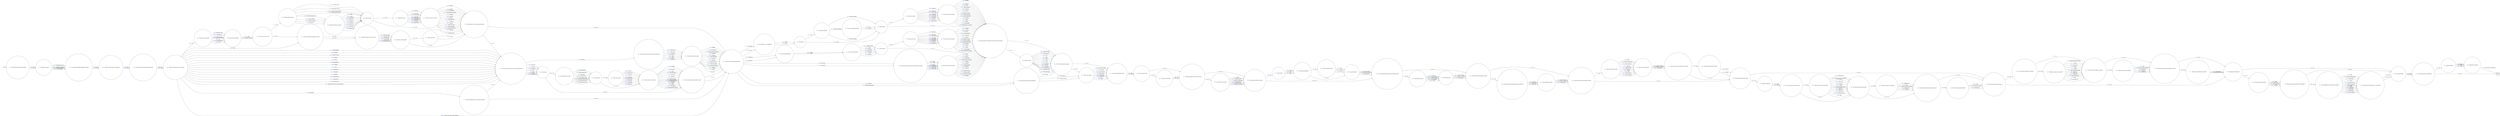 digraph ESCAPE_FROM_CUSTODY {
  rankdir=LR;
  node [shape = circle];
  START_NODE [label="", shape=none];
  START_NODE -> 44376 [label = "start"];
  END_NODE [label="END", shape="doublecircle"];
  44121 [label = < <FONT COLOR="royalblue">44121 </FONT> Whose was the vehicle? >];
  44121 -> 44251 [label = < <FONT COLOR="royalblue">178885 </FONT> Prison service vehicle >];
  44121 -> 44251 [label = < <FONT COLOR="royalblue">178881 </FONT> Contractors >];
  44121 -> 44251 [label = < <FONT COLOR="royalblue">178882 </FONT> Escort contractor >];
  44121 -> 44251 [label = < <FONT COLOR="royalblue">178883 </FONT> Official vehicle >];
  44121 -> 44251 [label = < <FONT COLOR="royalblue">178887 </FONT> Staff vehicle >];
  44121 -> 44251 [label = < <FONT COLOR="royalblue">178886 </FONT> Private vehicle >];
  44121 -> 44251 [label = < <FONT COLOR="royalblue">178888 </FONT> Taxi >];
  44121 -> 44251 [label = < <FONT COLOR="royalblue">178884 </FONT> Other >];
  44126 [label = < <FONT COLOR="royalblue">44126 </FONT> What was the source of the tools? >];
  44126 -> 44436 [label = < <FONT COLOR="royalblue">178910 </FONT> Works department >];
  44126 -> 44436 [label = < <FONT COLOR="royalblue">178899 </FONT> Contractors >];
  44126 -> 44436 [label = < <FONT COLOR="royalblue">178900 </FONT> Education >];
  44126 -> 44436 [label = < <FONT COLOR="royalblue">178903 </FONT> Health care centre >];
  44126 -> 44436 [label = < <FONT COLOR="royalblue">178901 </FONT> Farms and gardens >];
  44126 -> 44436 [label = < <FONT COLOR="royalblue">178902 </FONT> Gymnasium/sports field >];
  44126 -> 44436 [label = < <FONT COLOR="royalblue">178911 </FONT> Workshops >];
  44126 -> 44436 [label = < <FONT COLOR="royalblue">178905 </FONT> Kitchen >];
  44126 -> 44436 [label = < <FONT COLOR="royalblue">178904 </FONT> Hobbies >];
  44126 -> 44436 [label = < <FONT COLOR="royalblue">178898 </FONT> Cell furnishings >];
  44126 -> 44436 [label = < <FONT COLOR="royalblue">178909 </FONT> Wing/houseblock furnishings >];
  44126 -> 44436 [label = < <FONT COLOR="royalblue">178908 </FONT> Smuggled >];
  44126 -> 44436 [label = < <FONT COLOR="royalblue">178906 </FONT> Not known >];
  44126 -> 44436 [label = < <FONT COLOR="royalblue">178907 </FONT> Other >];
  44138 [label = < <FONT COLOR="royalblue">44138 </FONT> Was an aircraft involved? >];
  44138 -> 44621 [label = < <FONT COLOR="royalblue">178953 </FONT> Yes >];
  44138 -> 44781 [label = < <FONT COLOR="royalblue">178954 </FONT> No >];
  44165 [label = < <FONT COLOR="royalblue">44165 </FONT> What type of force was used? >];
  44165 -> 44931 [label = < <FONT COLOR="royalblue">179046 </FONT> Cut window or bars >];
  44165 -> 44931 [label = < <FONT COLOR="royalblue">179051 </FONT> Forced window or bars >];
  44165 -> 44931 [label = < <FONT COLOR="royalblue">179045 </FONT> Cut and forced window and bars >];
  44165 -> 44931 [label = < <FONT COLOR="royalblue">179047 </FONT> Dug through external wall >];
  44165 -> 44931 [label = < <FONT COLOR="royalblue">179049 </FONT> Dug through internal wall >];
  44165 -> 44931 [label = < <FONT COLOR="royalblue">179048 </FONT> Dug through floor >];
  44165 -> 44931 [label = < <FONT COLOR="royalblue">179044 </FONT> Broke through ceiling >];
  44165 -> 44931 [label = < <FONT COLOR="royalblue">179050 </FONT> Forced door >];
  44169 [label = < <FONT COLOR="royalblue">44169 </FONT> Was a chemical incapacitant spray used during the escape? >];
  44169 -> 44633 [label = < <FONT COLOR="royalblue">179058 </FONT> Yes >];
  44169 -> 44641 [label = < <FONT COLOR="royalblue">179059 </FONT> No >];
  44178 [label = < <FONT COLOR="royalblue">44178 </FONT> Was the exit through an unlocked door or gate? >];
  44178 -> 44851 [label = < <FONT COLOR="royalblue">179086 </FONT> Yes >];
  44178 -> 44851 [label = < <FONT COLOR="royalblue">179085 </FONT> No >];
  44192 [label = < <FONT COLOR="royalblue">44192 </FONT> Were tools used? >];
  44192 -> 44590 [label = < <FONT COLOR="royalblue">179117 </FONT> Yes >];
  44192 -> 44436 [label = < <FONT COLOR="royalblue">179118 </FONT> No >];
  44212 [label = < <FONT COLOR="royalblue">44212 </FONT> Where were the injured prisoners treated? >];
  44212 -> 44388 [label = < <FONT COLOR="royalblue">179198 </FONT> Prison health care centre >];
  44212 -> 44388 [label = < <FONT COLOR="royalblue">179197 </FONT> Outside hospital >];
  44217 [label = < <FONT COLOR="royalblue">44217 </FONT> Did the exit give access to the external perimeter? >];
  44217 -> 44851 [label = < <FONT COLOR="royalblue">179208 </FONT> Yes >];
  44217 -> 44370 [label = < <FONT COLOR="royalblue">179207 </FONT> No >];
  44220 [label = < <FONT COLOR="royalblue">44220 </FONT> Were there any injuries caused by use of weapons? >];
  44220 -> 44406 [label = < <FONT COLOR="royalblue">179213 </FONT> Yes >];
  44220 -> 44309 [label = < <FONT COLOR="royalblue">179214 </FONT> No >];
  44221 [label = < <FONT COLOR="royalblue">44221 </FONT> Was force used to leave the cell? >];
  44221 -> 44790 [label = < <FONT COLOR="royalblue">179215 </FONT> Yes >];
  44221 -> 44527 [label = < <FONT COLOR="royalblue">179216 </FONT> No >];
  44231 [label = < <FONT COLOR="royalblue">44231 </FONT> What was the source of the tools? >];
  44231 -> 44178 [label = < <FONT COLOR="royalblue">179260 </FONT> Works department >];
  44231 -> 44178 [label = < <FONT COLOR="royalblue">179249 </FONT> Contractors >];
  44231 -> 44178 [label = < <FONT COLOR="royalblue">179250 </FONT> Education >];
  44231 -> 44178 [label = < <FONT COLOR="royalblue">179253 </FONT> Health care centre >];
  44231 -> 44178 [label = < <FONT COLOR="royalblue">179251 </FONT> Farms and gardens >];
  44231 -> 44178 [label = < <FONT COLOR="royalblue">179252 </FONT> Gymnasium/sports field >];
  44231 -> 44178 [label = < <FONT COLOR="royalblue">179261 </FONT> Workshops >];
  44231 -> 44178 [label = < <FONT COLOR="royalblue">179255 </FONT> Kitchen >];
  44231 -> 44178 [label = < <FONT COLOR="royalblue">179254 </FONT> Hobbies >];
  44231 -> 44178 [label = < <FONT COLOR="royalblue">179248 </FONT> Cell furnishings >];
  44231 -> 44178 [label = < <FONT COLOR="royalblue">179259 </FONT> Wing/houseblock furnishings >];
  44231 -> 44178 [label = < <FONT COLOR="royalblue">179258 </FONT> Smuggled >];
  44231 -> 44178 [label = < <FONT COLOR="royalblue">179256 </FONT> Not known >];
  44231 -> 44178 [label = < <FONT COLOR="royalblue">179257 </FONT> Other >];
  44241 [label = < <FONT COLOR="royalblue">44241 </FONT> Number of staff injured >];
  44241 -> 44549 [label = < <FONT COLOR="royalblue">179297 </FONT> Male >];
  44241 -> 44549 [label = < <FONT COLOR="royalblue">179296 </FONT> Female >];
  44245 [label = < <FONT COLOR="royalblue">44245 </FONT> What tools were used? >];
  44245 -> 44628 [label = < <FONT COLOR="royalblue">179307 </FONT> Hacksaw blade >];
  44245 -> 44628 [label = < <FONT COLOR="royalblue">179310 </FONT> Other blade >];
  44245 -> 44628 [label = < <FONT COLOR="royalblue">179312 </FONT> Wire cutters >];
  44245 -> 44628 [label = < <FONT COLOR="royalblue">179304 </FONT> Bolt croppers >];
  44245 -> 44628 [label = < <FONT COLOR="royalblue">179306 </FONT> Digging tool >];
  44245 -> 44628 [label = < <FONT COLOR="royalblue">179305 </FONT> Crow bar >];
  44245 -> 44628 [label = < <FONT COLOR="royalblue">179308 </FONT> Improvised tool >];
  44245 -> 44628 [label = < <FONT COLOR="royalblue">179311 </FONT> Other tool >];
  44245 -> 44628 [label = < <FONT COLOR="royalblue">179309 </FONT> Not known >];
  44251 [label = < <FONT COLOR="royalblue">44251 </FONT> Are the grounds patrolled by dogs? >];
  44251 -> 44138 [label = < <FONT COLOR="royalblue">179326 </FONT> Yes >];
  44251 -> 44138 [label = < <FONT COLOR="royalblue">179325 </FONT> No >];
  44258 [label = < <FONT COLOR="royalblue">44258 </FONT> Which minor injuries were sustained? >];
  44258 -> 44485 [label = < <FONT COLOR="royalblue">179339 </FONT> Grazes, scratches or abrasions >];
  44258 -> 44485 [label = < <FONT COLOR="royalblue">179340 </FONT> Minor bruises >];
  44258 -> 44485 [label = < <FONT COLOR="royalblue">179343 </FONT> Swellings >];
  44258 -> 44485 [label = < <FONT COLOR="royalblue">179342 </FONT> Superficial cuts >];
  44258 -> 44485 [label = < <FONT COLOR="royalblue">179341 </FONT> Other >];
  44262 [label = < <FONT COLOR="royalblue">44262 </FONT> Describe the damage >];
  44262 -> 44363 [label = < <FONT COLOR="royalblue">179350 </FONT> Minor >];
  44262 -> 44363 [label = < <FONT COLOR="royalblue">179351 </FONT> Serious >];
  44262 -> 44363 [label = < <FONT COLOR="royalblue">179349 </FONT> Extensive >];
  44270 [label = < <FONT COLOR="royalblue">44270 </FONT> Was the firearm discharged? >];
  44270 -> 44897 [label = < <FONT COLOR="royalblue">179377 </FONT> Yes >];
  44270 -> 44325 [label = < <FONT COLOR="royalblue">179378 </FONT> No >];
  44291 [label = < <FONT COLOR="royalblue">44291 </FONT> Were tools used? >];
  44291 -> 44245 [label = < <FONT COLOR="royalblue">179420 </FONT> Yes >];
  44291 -> 44436 [label = < <FONT COLOR="royalblue">179421 </FONT> No >];
  44309 [label = < <FONT COLOR="royalblue">44309 </FONT> Were any injuries sustained by staff? >];
  44309 -> 44241 [label = < <FONT COLOR="royalblue">179528 </FONT> Yes >];
  44309 -> 45164 [label = < <FONT COLOR="royalblue">179529 </FONT> No >];
  44310 [label = < <FONT COLOR="royalblue">44310 </FONT> Has the prison service press office been informed? >];
  44310 -> 45032 [label = < <FONT COLOR="royalblue">179531 </FONT> Yes >];
  44310 -> 45032 [label = < <FONT COLOR="royalblue">179530 </FONT> No >];
  44321 [label = < <FONT COLOR="royalblue">44321 </FONT> Give details of security measure overcome >];
  44321 -> 44546 [label = < <FONT COLOR="royalblue">179566 </FONT> UV hand stamp >];
  44321 -> 44546 [label = < <FONT COLOR="royalblue">179562 </FONT> Hand geometry >];
  44321 -> 44546 [label = < <FONT COLOR="royalblue">179564 </FONT> Photographic record >];
  44321 -> 44546 [label = < <FONT COLOR="royalblue">179563 </FONT> Identifying clothing >];
  44321 -> 44546 [label = < <FONT COLOR="royalblue">179565 </FONT> Staff supervision >];
  44325 [label = < <FONT COLOR="royalblue">44325 </FONT> Who used the firearm? >];
  44325 -> 44169 [label = < <FONT COLOR="royalblue">179605 </FONT> Prisoner who escaped >];
  44325 -> 44169 [label = < <FONT COLOR="royalblue">179603 </FONT> Other prisoner >];
  44325 -> 44169 [label = < <FONT COLOR="royalblue">179604 </FONT> Outside accomplice >];
  44329 [label = < <FONT COLOR="royalblue">44329 </FONT> Was the knife or blade used purpose made or improvised? >];
  44329 -> 44787 [label = < <FONT COLOR="royalblue">179614 </FONT> Purpose made >];
  44329 -> 44787 [label = < <FONT COLOR="royalblue">179612 </FONT> Improvised >];
  44329 -> 44787 [label = < <FONT COLOR="royalblue">179613 </FONT> Not known >];
  44363 [label = < <FONT COLOR="royalblue">44363 </FONT> Estimated cost of damage >];
  44363 -> END_NODE [label = < <FONT COLOR="royalblue">179716 </FONT> Enter amount in pound sterling >];
  44369 [label = < <FONT COLOR="royalblue">44369 </FONT> Were any other weapons used during the escape? >];
  44369 -> 44761 [label = < <FONT COLOR="royalblue">179737 </FONT> Yes >];
  44369 -> 44309 [label = < <FONT COLOR="royalblue">179738 </FONT> No >];
  44370 [label = < <FONT COLOR="royalblue">44370 </FONT> How did the prisoner gain access to the external perimeter? >];
  44370 -> 44726 [label = < <FONT COLOR="royalblue">179746 </FONT> Window >];
  44370 -> 44726 [label = < <FONT COLOR="royalblue">179741 </FONT> External wall >];
  44370 -> 44726 [label = < <FONT COLOR="royalblue">179742 </FONT> Floor >];
  44370 -> 44726 [label = < <FONT COLOR="royalblue">179743 </FONT> Roof >];
  44370 -> 44726 [label = < <FONT COLOR="royalblue">179740 </FONT> Door/gate >];
  44370 -> 44726 [label = < <FONT COLOR="royalblue">179744 </FONT> Through fence >];
  44370 -> 44726 [label = < <FONT COLOR="royalblue">179745 </FONT> Under fence >];
  44370 -> 44578 [label = < <FONT COLOR="royalblue">179739 </FONT> Over fence >];
  44373 [label = < <FONT COLOR="royalblue">44373 </FONT> With what offence has the prisoner been charged? >];
  44373 -> 44699 [label = < <FONT COLOR="royalblue">179756 </FONT> Murder/attempted murder >];
  44373 -> 44699 [label = < <FONT COLOR="royalblue">179755 </FONT> Manslaughter >];
  44373 -> 44699 [label = < <FONT COLOR="royalblue">179752 </FONT> Assault >];
  44373 -> 44699 [label = < <FONT COLOR="royalblue">179760 </FONT> Rape/attempted rape >];
  44373 -> 44699 [label = < <FONT COLOR="royalblue">179758 </FONT> Other sexual offence >];
  44373 -> 44699 [label = < <FONT COLOR="royalblue">179762 </FONT> Theft >];
  44373 -> 44699 [label = < <FONT COLOR="royalblue">179761 </FONT> Robbery >];
  44373 -> 44699 [label = < <FONT COLOR="royalblue">179754 </FONT> Firearm offence >];
  44373 -> 44699 [label = < <FONT COLOR="royalblue">179753 </FONT> Drug offence >];
  44373 -> 44699 [label = < <FONT COLOR="royalblue">179763 </FONT> Vehicle crime >];
  44373 -> 44699 [label = < <FONT COLOR="royalblue">179759 </FONT> Public order offence >];
  44373 -> 44699 [label = < <FONT COLOR="royalblue">179757 </FONT> Other >];
  44376 [label = < <FONT COLOR="royalblue">44376 </FONT> Were the police informed of the incident? >];
  44376 -> 45177 [label = < <FONT COLOR="royalblue">179769 </FONT> Yes >];
  44376 -> 45177 [label = < <FONT COLOR="royalblue">179768 </FONT> No >];
  44377 [label = < <FONT COLOR="royalblue">44377 </FONT> Which serious injuries were sustained? >];
  44377 -> 44872 [label = < <FONT COLOR="royalblue">179777 </FONT> Fracture >];
  44377 -> 44872 [label = < <FONT COLOR="royalblue">179779 </FONT> Scald or burn >];
  44377 -> 44872 [label = < <FONT COLOR="royalblue">179780 </FONT> Stabbing >];
  44377 -> 44872 [label = < <FONT COLOR="royalblue">179774 </FONT> Crushing >];
  44377 -> 44872 [label = < <FONT COLOR="royalblue">179776 </FONT> Extensive/multiple bruising >];
  44377 -> 44872 [label = < <FONT COLOR="royalblue">179771 </FONT> Black eye >];
  44377 -> 44872 [label = < <FONT COLOR="royalblue">179772 </FONT> Broken nose >];
  44377 -> 44872 [label = < <FONT COLOR="royalblue">179773 </FONT> Broken teeth >];
  44377 -> 44872 [label = < <FONT COLOR="royalblue">179775 </FONT> Cuts requiring sutures >];
  44377 -> 44872 [label = < <FONT COLOR="royalblue">179770 </FONT> Bites >];
  44377 -> 44872 [label = < <FONT COLOR="royalblue">179778 </FONT> Gun shot wound >];
  44377 -> 44872 [label = < <FONT COLOR="royalblue">179781 </FONT> Temporary/permanent blindness >];
  44381 [label = < <FONT COLOR="royalblue">44381 </FONT> State the nature of assistance >];
  44381 -> 44689 [label = < <FONT COLOR="royalblue">179792 </FONT> Smuggled weapons >];
  44381 -> 44689 [label = < <FONT COLOR="royalblue">179791 </FONT> Smuggled tools/equipment >];
  44381 -> 44689 [label = < <FONT COLOR="royalblue">179793 </FONT> Swapped identity >];
  44381 -> 44689 [label = < <FONT COLOR="royalblue">179788 </FONT> Breached perimeter >];
  44381 -> 44689 [label = < <FONT COLOR="royalblue">179790 </FONT> Provided get away vehicle >];
  44381 -> 44689 [label = < <FONT COLOR="royalblue">179789 </FONT> Other >];
  44388 [label = < <FONT COLOR="royalblue">44388 </FONT> Has prisoner been recaptured? >];
  44388 -> 45147 [label = < <FONT COLOR="royalblue">179811 </FONT> Yes >];
  44388 -> 44968 [label = < <FONT COLOR="royalblue">179812 </FONT> No >];
  44406 [label = < <FONT COLOR="royalblue">44406 </FONT> Where the injuries caused by weapons? >];
  44406 -> 44309 [label = < <FONT COLOR="royalblue">179856 </FONT> Intentional >];
  44406 -> 44309 [label = < <FONT COLOR="royalblue">179855 </FONT> Accidental >];
  44415 [label = < <FONT COLOR="royalblue">44415 </FONT> Has the prisoner been charged with a further offence? >];
  44415 -> 44373 [label = < <FONT COLOR="royalblue">179887 </FONT> Yes >];
  44415 -> 44968 [label = < <FONT COLOR="royalblue">179888 </FONT> No >];
  44428 [label = < <FONT COLOR="royalblue">44428 </FONT> Was a serious injury sustained by a prisoner? >];
  44428 -> 44377 [label = < <FONT COLOR="royalblue">179914 </FONT> Yes >];
  44428 -> 44872 [label = < <FONT COLOR="royalblue">179915 </FONT> No >];
  44436 [label = < <FONT COLOR="royalblue">44436 </FONT> Are any security aids covering the wall or fence at the escape site? >];
  44436 -> 45039 [label = < <FONT COLOR="royalblue">179936 </FONT> Yes >];
  44436 -> 45048 [label = < <FONT COLOR="royalblue">179937 </FONT> No >];
  44442 [label = < <FONT COLOR="royalblue">44442 </FONT> Where were the injured staff treated? >];
  44442 -> 45164 [label = < <FONT COLOR="royalblue">179957 </FONT> Prison health care centre >];
  44442 -> 45164 [label = < <FONT COLOR="royalblue">179955 </FONT> Outside hospital >];
  44442 -> 45164 [label = < <FONT COLOR="royalblue">179956 </FONT> Own GP >];
  44476 [label = < <FONT COLOR="royalblue">44476 </FONT> How was the cladding breached? >];
  44476 -> 44192 [label = < <FONT COLOR="royalblue">180128 </FONT> Cut >];
  44476 -> 44192 [label = < <FONT COLOR="royalblue">180129 </FONT> Removed >];
  44485 [label = < <FONT COLOR="royalblue">44485 </FONT> Did any prisoner require medical treatment for injuries? >];
  44485 -> 44212 [label = < <FONT COLOR="royalblue">180158 </FONT> Yes >];
  44485 -> 44388 [label = < <FONT COLOR="royalblue">180159 </FONT> No >];
  44499 [label = < <FONT COLOR="royalblue">44499 </FONT> Is there any media interest in this incident? >];
  44499 -> 44310 [label = < <FONT COLOR="royalblue">180224 </FONT> Yes >];
  44499 -> 44310 [label = < <FONT COLOR="royalblue">180223 </FONT> No >];
  44501 [label = < <FONT COLOR="royalblue">44501 </FONT> Was the firearm? >];
  44501 -> 44270 [label = < <FONT COLOR="royalblue">180228 </FONT> Real >];
  44501 -> 44270 [label = < <FONT COLOR="royalblue">180229 </FONT> Replica >];
  44501 -> 44270 [label = < <FONT COLOR="royalblue">180227 </FONT> Not known >];
  44527 [label = < <FONT COLOR="royalblue">44527 </FONT> Was the exit through an unlocked door or gate? >];
  44527 -> 44321 [label = < <FONT COLOR="royalblue">180335 </FONT> Yes >];
  44527 -> 44321 [label = < <FONT COLOR="royalblue">180334 </FONT> No >];
  44540 [label = < <FONT COLOR="royalblue">44540 </FONT> Where was the cell situated? >];
  44540 -> 44558 [label = < <FONT COLOR="royalblue">180409 </FONT> SSU >];
  44540 -> 44558 [label = < <FONT COLOR="royalblue">180410 </FONT> Wing/houseblock >];
  44540 -> 44558 [label = < <FONT COLOR="royalblue">180404 </FONT> CRC >];
  44540 -> 44558 [label = < <FONT COLOR="royalblue">180405 </FONT> Health care centre >];
  44540 -> 44558 [label = < <FONT COLOR="royalblue">180408 </FONT> Segregation unit >];
  44540 -> 44558 [label = < <FONT COLOR="royalblue">180407 </FONT> Rule 45 unit (or) >];
  44540 -> 44558 [label = < <FONT COLOR="royalblue">180406 </FONT> Rule 45 unit (GOAD) >];
  44546 [label = < <FONT COLOR="royalblue">44546 </FONT> Was there a switch of identity? >];
  44546 -> 44651 [label = < <FONT COLOR="royalblue">180422 </FONT> Yes >];
  44546 -> 44217 [label = < <FONT COLOR="royalblue">180423 </FONT> No >];
  44549 [label = < <FONT COLOR="royalblue">44549 </FONT> Was a serious injury sustained by staff? >];
  44549 -> 44858 [label = < <FONT COLOR="royalblue">180431 </FONT> Yes >];
  44549 -> 44981 [label = < <FONT COLOR="royalblue">180432 </FONT> No >];
  44558 [label = < <FONT COLOR="royalblue">44558 </FONT> How was the cell occupied? >];
  44558 -> 44221 [label = < <FONT COLOR="royalblue">180460 </FONT> Single >];
  44558 -> 44221 [label = < <FONT COLOR="royalblue">180459 </FONT> Multiple occupancy >];
  44568 [label = < <FONT COLOR="royalblue">44568 </FONT> How did the prisoner leave the establishment? >];
  44568 -> 45048 [label = < <FONT COLOR="royalblue">180482 </FONT> On foot >];
  44568 -> 44121 [label = < <FONT COLOR="royalblue">180484 </FONT> Drove vehicle out >];
  44568 -> 44121 [label = < <FONT COLOR="royalblue">180483 </FONT> Concealed in vehicle >];
  44578 [label = < <FONT COLOR="royalblue">44578 </FONT> How did the prisoner gain access to the top of the fence? >];
  44578 -> 45036 [label = < <FONT COLOR="royalblue">180514 </FONT> Ladder >];
  44578 -> 45036 [label = < <FONT COLOR="royalblue">180516 </FONT> Rope >];
  44578 -> 45036 [label = < <FONT COLOR="royalblue">180511 </FONT> Climbing aids >];
  44578 -> 45036 [label = < <FONT COLOR="royalblue">180512 </FONT> Furniture items >];
  44578 -> 45036 [label = < <FONT COLOR="royalblue">180517 </FONT> Sports items >];
  44578 -> 45036 [label = < <FONT COLOR="royalblue">180513 </FONT> Grounds items >];
  44578 -> 45036 [label = < <FONT COLOR="royalblue">180515 </FONT> Other >];
  44590 [label = < <FONT COLOR="royalblue">44590 </FONT> What tools were used? >];
  44590 -> 44126 [label = < <FONT COLOR="royalblue">180550 </FONT> Hacksaw blade >];
  44590 -> 44126 [label = < <FONT COLOR="royalblue">180553 </FONT> Other blade >];
  44590 -> 44126 [label = < <FONT COLOR="royalblue">180555 </FONT> Wire cutters >];
  44590 -> 44126 [label = < <FONT COLOR="royalblue">180547 </FONT> Bolt croppers >];
  44590 -> 44126 [label = < <FONT COLOR="royalblue">180549 </FONT> Digging tool >];
  44590 -> 44126 [label = < <FONT COLOR="royalblue">180548 </FONT> Crow bar >];
  44590 -> 44126 [label = < <FONT COLOR="royalblue">180551 </FONT> Improvised tool >];
  44590 -> 44126 [label = < <FONT COLOR="royalblue">180554 </FONT> Other tool >];
  44590 -> 44126 [label = < <FONT COLOR="royalblue">180552 </FONT> Not known >];
  44621 [label = < <FONT COLOR="royalblue">44621 </FONT> Was operation Lewis used? >];
  44621 -> 44781 [label = < <FONT COLOR="royalblue">180660 </FONT> Yes >];
  44621 -> 44781 [label = < <FONT COLOR="royalblue">180659 </FONT> No >];
  44628 [label = < <FONT COLOR="royalblue">44628 </FONT> What was the source of the tools? >];
  44628 -> 44436 [label = < <FONT COLOR="royalblue">180689 </FONT> Works department >];
  44628 -> 44436 [label = < <FONT COLOR="royalblue">180678 </FONT> Contractors >];
  44628 -> 44436 [label = < <FONT COLOR="royalblue">180679 </FONT> Education >];
  44628 -> 44436 [label = < <FONT COLOR="royalblue">180682 </FONT> Health care centre >];
  44628 -> 44436 [label = < <FONT COLOR="royalblue">180680 </FONT> Farms and gardens >];
  44628 -> 44436 [label = < <FONT COLOR="royalblue">180681 </FONT> Gymnasium/sports field >];
  44628 -> 44436 [label = < <FONT COLOR="royalblue">180690 </FONT> Workshops >];
  44628 -> 44436 [label = < <FONT COLOR="royalblue">180684 </FONT> Kitchen >];
  44628 -> 44436 [label = < <FONT COLOR="royalblue">180683 </FONT> Hobbies >];
  44628 -> 44436 [label = < <FONT COLOR="royalblue">180677 </FONT> Cell furnishings >];
  44628 -> 44436 [label = < <FONT COLOR="royalblue">180688 </FONT> Wing/houseblock furnishings >];
  44628 -> 44436 [label = < <FONT COLOR="royalblue">180687 </FONT> Smuggled >];
  44628 -> 44436 [label = < <FONT COLOR="royalblue">180685 </FONT> Not known >];
  44628 -> 44436 [label = < <FONT COLOR="royalblue">180686 </FONT> Other >];
  44633 [label = < <FONT COLOR="royalblue">44633 </FONT> Describe the type of spray >];
  44633 -> 44848 [label = < <FONT COLOR="royalblue">180699 </FONT> C.n (chloracetopheone) >];
  44633 -> 44848 [label = < <FONT COLOR="royalblue">180700 </FONT> C.s (ortho..nitrile) >];
  44633 -> 44848 [label = < <FONT COLOR="royalblue">180702 </FONT> O.c (mace/pepper) >];
  44633 -> 44848 [label = < <FONT COLOR="royalblue">180703 </FONT> Other >];
  44633 -> 44848 [label = < <FONT COLOR="royalblue">180701 </FONT> Not known >];
  44641 [label = < <FONT COLOR="royalblue">44641 </FONT> Was a knife or blade used during the escape? >];
  44641 -> 44329 [label = < <FONT COLOR="royalblue">180729 </FONT> Yes >];
  44641 -> 44369 [label = < <FONT COLOR="royalblue">180730 </FONT> No >];
  44651 [label = < <FONT COLOR="royalblue">44651 </FONT> Was the switch with? >];
  44651 -> 44217 [label = < <FONT COLOR="royalblue">180752 </FONT> Another prisoner >];
  44651 -> 44217 [label = < <FONT COLOR="royalblue">180751 </FONT> A visitor >];
  44657 [label = < <FONT COLOR="royalblue">44657 </FONT> What tools were used? >];
  44657 -> 45037 [label = < <FONT COLOR="royalblue">180785 </FONT> Hacksaw blade >];
  44657 -> 45037 [label = < <FONT COLOR="royalblue">180788 </FONT> Other blade >];
  44657 -> 45037 [label = < <FONT COLOR="royalblue">180790 </FONT> Wire cutters >];
  44657 -> 45037 [label = < <FONT COLOR="royalblue">180782 </FONT> Bolt croppers >];
  44657 -> 45037 [label = < <FONT COLOR="royalblue">180784 </FONT> Digging tool >];
  44657 -> 45037 [label = < <FONT COLOR="royalblue">180783 </FONT> Crow bar >];
  44657 -> 45037 [label = < <FONT COLOR="royalblue">180786 </FONT> Improvised tool >];
  44657 -> 45037 [label = < <FONT COLOR="royalblue">180789 </FONT> Other tool >];
  44657 -> 45037 [label = < <FONT COLOR="royalblue">180787 </FONT> Not known >];
  44659 [label = < <FONT COLOR="royalblue">44659 </FONT> Was damage caused to prison property? >];
  44659 -> 44262 [label = < <FONT COLOR="royalblue">180795 </FONT> Yes >];
  44659 -> END_NODE [label = < <FONT COLOR="royalblue">180796 </FONT> No >];
  44683 [label = < <FONT COLOR="royalblue">44683 </FONT> Who used the other weapons? >];
  44683 -> 44220 [label = < <FONT COLOR="royalblue">180854 </FONT> Prisoner who escaped >];
  44683 -> 44220 [label = < <FONT COLOR="royalblue">180852 </FONT> Other prisoner >];
  44683 -> 44220 [label = < <FONT COLOR="royalblue">180853 </FONT> Outside accomplice >];
  44689 [label = < <FONT COLOR="royalblue">44689 </FONT> Was a firearm used during the escape? >];
  44689 -> 44501 [label = < <FONT COLOR="royalblue">180876 </FONT> Yes >];
  44689 -> 44169 [label = < <FONT COLOR="royalblue">180877 </FONT> No >];
  44699 [label = < <FONT COLOR="royalblue">44699 </FONT> Has any prosecution taken place or is any pending? >];
  44699 -> 44968 [label = < <FONT COLOR="royalblue">180921 </FONT> Yes >];
  44699 -> 44968 [label = < <FONT COLOR="royalblue">180920 </FONT> No >];
  44705 [label = < <FONT COLOR="royalblue">44705 </FONT> Does the sportsfield have access to external perimeter? >];
  44705 -> 44851 [label = < <FONT COLOR="royalblue">180968 </FONT> Yes >];
  44705 -> 44370 [label = < <FONT COLOR="royalblue">180967 </FONT> No >];
  44726 [label = < <FONT COLOR="royalblue">44726 </FONT> Was force used? >];
  44726 -> 44165 [label = < <FONT COLOR="royalblue">181035 </FONT> Yes >];
  44726 -> 44178 [label = < <FONT COLOR="royalblue">181036 </FONT> No >];
  44761 [label = < <FONT COLOR="royalblue">44761 </FONT> What other weapons were used? >];
  44761 -> 44683 [label = < <FONT COLOR="royalblue">181134 </FONT> Other sharp instrument >];
  44761 -> 44683 [label = < <FONT COLOR="royalblue">181128 </FONT> Blunt instrument >];
  44761 -> 44683 [label = < <FONT COLOR="royalblue">181132 </FONT> Ligature >];
  44761 -> 44683 [label = < <FONT COLOR="royalblue">181129 </FONT> Dangerous liquid >];
  44761 -> 44683 [label = < <FONT COLOR="royalblue">181130 </FONT> Excreta/urine >];
  44761 -> 44683 [label = < <FONT COLOR="royalblue">181135 </FONT> Spitting >];
  44761 -> 44683 [label = < <FONT COLOR="royalblue">181131 </FONT> Food >];
  44761 -> 44683 [label = < <FONT COLOR="royalblue">181137 </FONT> Thrown furniture >];
  44761 -> 44683 [label = < <FONT COLOR="royalblue">181136 </FONT> Thrown equipment >];
  44761 -> 44683 [label = < <FONT COLOR="royalblue">181133 </FONT> Other >];
  44781 [label = < <FONT COLOR="royalblue">44781 </FONT> Was outside assistance involved in the escape? >];
  44781 -> 44381 [label = < <FONT COLOR="royalblue">181180 </FONT> Yes >];
  44781 -> 44689 [label = < <FONT COLOR="royalblue">181181 </FONT> No >];
  44787 [label = < <FONT COLOR="royalblue">44787 </FONT> Who used the knife or blade? >];
  44787 -> 44369 [label = < <FONT COLOR="royalblue">181204 </FONT> Prisoner who escaped >];
  44787 -> 44369 [label = < <FONT COLOR="royalblue">181202 </FONT> Other prisoner >];
  44787 -> 44369 [label = < <FONT COLOR="royalblue">181203 </FONT> Outside accomplice >];
  44790 [label = < <FONT COLOR="royalblue">44790 </FONT> What type of force was used? >];
  44790 -> 44936 [label = < <FONT COLOR="royalblue">181225 </FONT> Cut window or bars >];
  44790 -> 44936 [label = < <FONT COLOR="royalblue">181227 </FONT> Forced window or bars >];
  44790 -> 44936 [label = < <FONT COLOR="royalblue">181224 </FONT> Cut and forced window and bars >];
  44790 -> 44936 [label = < <FONT COLOR="royalblue">181226 </FONT> Dug through external wall >];
  44790 -> 45009 [label = < <FONT COLOR="royalblue">181222 </FONT> Dug through internal wall >];
  44790 -> 45009 [label = < <FONT COLOR="royalblue">181221 </FONT> Dug through floor >];
  44790 -> 45009 [label = < <FONT COLOR="royalblue">181220 </FONT> Broke through ceiling >];
  44790 -> 45009 [label = < <FONT COLOR="royalblue">181223 </FONT> Forced door >];
  44798 [label = < <FONT COLOR="royalblue">44798 </FONT> Is any member of staff facing disciplinary charges? >];
  44798 -> 44499 [label = < <FONT COLOR="royalblue">181254 </FONT> Yes >];
  44798 -> 44499 [label = < <FONT COLOR="royalblue">181253 </FONT> No >];
  44824 [label = < <FONT COLOR="royalblue">44824 </FONT> Was the wall breached from? >];
  44824 -> 45103 [label = < <FONT COLOR="royalblue">181311 </FONT> Inside >];
  44824 -> 45103 [label = < <FONT COLOR="royalblue">181312 </FONT> Outside >];
  44830 [label = < <FONT COLOR="royalblue">44830 </FONT> Was the fence? >];
  44830 -> 44903 [label = < <FONT COLOR="royalblue">181325 </FONT> Clad >];
  44830 -> 44192 [label = < <FONT COLOR="royalblue">181326 </FONT> Unclad >];
  44834 [label = < <FONT COLOR="royalblue">44834 </FONT> Was the fence cut or breached from? >];
  44834 -> 44830 [label = < <FONT COLOR="royalblue">181333 </FONT> Inside >];
  44834 -> 44830 [label = < <FONT COLOR="royalblue">181334 </FONT> Outside >];
  44844 [label = < <FONT COLOR="royalblue">44844 </FONT> What tools were used? >];
  44844 -> 44231 [label = < <FONT COLOR="royalblue">181366 </FONT> Hacksaw blade >];
  44844 -> 44231 [label = < <FONT COLOR="royalblue">181369 </FONT> Other blade >];
  44844 -> 44231 [label = < <FONT COLOR="royalblue">181371 </FONT> Wire cutters >];
  44844 -> 44231 [label = < <FONT COLOR="royalblue">181363 </FONT> Bolt croppers >];
  44844 -> 44231 [label = < <FONT COLOR="royalblue">181365 </FONT> Digging tool >];
  44844 -> 44231 [label = < <FONT COLOR="royalblue">181364 </FONT> Crow bar >];
  44844 -> 44231 [label = < <FONT COLOR="royalblue">181367 </FONT> Improvised tool >];
  44844 -> 44231 [label = < <FONT COLOR="royalblue">181370 </FONT> Other tool >];
  44844 -> 44231 [label = < <FONT COLOR="royalblue">181368 </FONT> Not known >];
  44848 [label = < <FONT COLOR="royalblue">44848 </FONT> Who used the spray? >];
  44848 -> 44641 [label = < <FONT COLOR="royalblue">181378 </FONT> Prisoner who escaped >];
  44848 -> 44641 [label = < <FONT COLOR="royalblue">181376 </FONT> Other prisoner >];
  44848 -> 44641 [label = < <FONT COLOR="royalblue">181377 </FONT> Outside accomplice >];
  44851 [label = < <FONT COLOR="royalblue">44851 </FONT> How was the external perimeter breached? >];
  44851 -> 44568 [label = < <FONT COLOR="royalblue">181389 </FONT> Main gate >];
  44851 -> 44568 [label = < <FONT COLOR="royalblue">181390 </FONT> Other gate in perimeter >];
  44851 -> 44852 [label = < <FONT COLOR="royalblue">181384 </FONT> Over wall >];
  44851 -> 44852 [label = < <FONT COLOR="royalblue">181383 </FONT> Over fence >];
  44851 -> 44834 [label = < <FONT COLOR="royalblue">181385 </FONT> Through fence >];
  44851 -> 44824 [label = < <FONT COLOR="royalblue">181387 </FONT> Through wall >];
  44851 -> 44834 [label = < <FONT COLOR="royalblue">181386 </FONT> Under fence >];
  44851 -> 44824 [label = < <FONT COLOR="royalblue">181388 </FONT> Under wall >];
  44852 [label = < <FONT COLOR="royalblue">44852 </FONT> How did the prisoner gain access to the top of the wall or fence? >];
  44852 -> 45052 [label = < <FONT COLOR="royalblue">181394 </FONT> Ladder >];
  44852 -> 45052 [label = < <FONT COLOR="royalblue">181396 </FONT> Rope >];
  44852 -> 45052 [label = < <FONT COLOR="royalblue">181391 </FONT> Climbing aids >];
  44852 -> 45052 [label = < <FONT COLOR="royalblue">181392 </FONT> Furniture items >];
  44852 -> 45052 [label = < <FONT COLOR="royalblue">181397 </FONT> Sports items >];
  44852 -> 45052 [label = < <FONT COLOR="royalblue">181393 </FONT> Grounds items >];
  44852 -> 45052 [label = < <FONT COLOR="royalblue">181395 </FONT> Other >];
  44858 [label = < <FONT COLOR="royalblue">44858 </FONT> Which serious injuries were sustained? >];
  44858 -> 44981 [label = < <FONT COLOR="royalblue">181425 </FONT> Fracture >];
  44858 -> 44981 [label = < <FONT COLOR="royalblue">181427 </FONT> Scald or burn >];
  44858 -> 44981 [label = < <FONT COLOR="royalblue">181428 </FONT> Stabbing >];
  44858 -> 44981 [label = < <FONT COLOR="royalblue">181422 </FONT> Crushing >];
  44858 -> 44981 [label = < <FONT COLOR="royalblue">181424 </FONT> Extensive/multiple bruising >];
  44858 -> 44981 [label = < <FONT COLOR="royalblue">181419 </FONT> Black eye >];
  44858 -> 44981 [label = < <FONT COLOR="royalblue">181420 </FONT> Broken nose >];
  44858 -> 44981 [label = < <FONT COLOR="royalblue">181421 </FONT> Broken teeth >];
  44858 -> 44981 [label = < <FONT COLOR="royalblue">181423 </FONT> Cuts requiring sutures >];
  44858 -> 44981 [label = < <FONT COLOR="royalblue">181418 </FONT> Bites >];
  44858 -> 44981 [label = < <FONT COLOR="royalblue">181426 </FONT> Gun shot wound >];
  44858 -> 44981 [label = < <FONT COLOR="royalblue">181429 </FONT> Temporary/permanent blindness >];
  44872 [label = < <FONT COLOR="royalblue">44872 </FONT> Was a minor injury sustained by a prisoner? >];
  44872 -> 44258 [label = < <FONT COLOR="royalblue">181490 </FONT> Yes >];
  44872 -> 44485 [label = < <FONT COLOR="royalblue">181491 </FONT> No >];
  44897 [label = < <FONT COLOR="royalblue">44897 </FONT> Were the rounds discharged? >];
  44897 -> 44325 [label = < <FONT COLOR="royalblue">181573 </FONT> Live >];
  44897 -> 44325 [label = < <FONT COLOR="royalblue">181572 </FONT> Blank >];
  44897 -> 44325 [label = < <FONT COLOR="royalblue">181574 </FONT> Not known >];
  44903 [label = < <FONT COLOR="royalblue">44903 </FONT> Was the fence breached? >];
  44903 -> 44476 [label = < <FONT COLOR="royalblue">181585 </FONT> Through the cladding >];
  44903 -> 44192 [label = < <FONT COLOR="royalblue">181586 </FONT> Above the cladding >];
  44903 -> 44192 [label = < <FONT COLOR="royalblue">181587 </FONT> Below the cladding >];
  44931 [label = < <FONT COLOR="royalblue">44931 </FONT> Were tools used? >];
  44931 -> 44844 [label = < <FONT COLOR="royalblue">181725 </FONT> Yes >];
  44931 -> 44231 [label = < <FONT COLOR="royalblue">181726 </FONT> No >];
  44936 [label = < <FONT COLOR="royalblue">44936 </FONT> Were tools used? >];
  44936 -> 44657 [label = < <FONT COLOR="royalblue">181745 </FONT> Yes >];
  44936 -> 44217 [label = < <FONT COLOR="royalblue">181746 </FONT> No >];
  44961 [label = < <FONT COLOR="royalblue">44961 </FONT> Which minor injuries were sustained? >];
  44961 -> 45132 [label = < <FONT COLOR="royalblue">181824 </FONT> Grazes, scratches or abrasions >];
  44961 -> 45132 [label = < <FONT COLOR="royalblue">181825 </FONT> Minor bruises >];
  44961 -> 45132 [label = < <FONT COLOR="royalblue">181828 </FONT> Swellings >];
  44961 -> 45132 [label = < <FONT COLOR="royalblue">181827 </FONT> Superficial cuts >];
  44961 -> 45132 [label = < <FONT COLOR="royalblue">181826 </FONT> Other >];
  44968 [label = < <FONT COLOR="royalblue">44968 </FONT> Was this a KPI escape? >];
  44968 -> 44659 [label = < <FONT COLOR="royalblue">181845 </FONT> Yes >];
  44968 -> 44659 [label = < <FONT COLOR="royalblue">181844 </FONT> No >];
  44981 [label = < <FONT COLOR="royalblue">44981 </FONT> Were minor injuries sustained by staff? >];
  44981 -> 44961 [label = < <FONT COLOR="royalblue">181906 </FONT> Yes >];
  44981 -> 45132 [label = < <FONT COLOR="royalblue">181907 </FONT> No >];
  45009 [label = < <FONT COLOR="royalblue">45009 </FONT> Which area did this give access to? >];
  45009 -> 44936 [label = < <FONT COLOR="royalblue">181978 </FONT> Another cell >];
  45009 -> 44936 [label = < <FONT COLOR="royalblue">181984 </FONT> Recess/showers >];
  45009 -> 44936 [label = < <FONT COLOR="royalblue">181986 </FONT> Store room >];
  45009 -> 44936 [label = < <FONT COLOR="royalblue">181979 </FONT> Association area >];
  45009 -> 44936 [label = < <FONT COLOR="royalblue">181983 </FONT> Office >];
  45009 -> 44936 [label = < <FONT COLOR="royalblue">181981 </FONT> Canteen >];
  45009 -> 44936 [label = < <FONT COLOR="royalblue">181982 </FONT> Kitchen/servery >];
  45009 -> 44936 [label = < <FONT COLOR="royalblue">181985 </FONT> Roof space >];
  45009 -> 44936 [label = < <FONT COLOR="royalblue">181980 </FONT> Basement >];
  45032 [label = < <FONT COLOR="royalblue">45032 </FONT> Where was the prisoner prior to the escape? >];
  45032 -> 44705 [label = < <FONT COLOR="royalblue">182064 </FONT> Sports field >];
  45032 -> 44540 [label = < <FONT COLOR="royalblue">182065 </FONT> Cell >];
  45032 -> 44527 [label = < <FONT COLOR="royalblue">182066 </FONT> Visits >];
  45032 -> 44370 [label = < <FONT COLOR="royalblue">182079 </FONT> Wing/houseblock >];
  45032 -> 44370 [label = < <FONT COLOR="royalblue">182069 </FONT> Dormitory >];
  45032 -> 44370 [label = < <FONT COLOR="royalblue">182074 </FONT> Health care centre >];
  45032 -> 44370 [label = < <FONT COLOR="royalblue">182068 </FONT> Chapel >];
  45032 -> 44370 [label = < <FONT COLOR="royalblue">182075 </FONT> Kitchen >];
  45032 -> 44370 [label = < <FONT COLOR="royalblue">182070 </FONT> Education/library >];
  45032 -> 44370 [label = < <FONT COLOR="royalblue">182081 </FONT> Workshop >];
  45032 -> 44370 [label = < <FONT COLOR="royalblue">182078 </FONT> Stores >];
  45032 -> 44370 [label = < <FONT COLOR="royalblue">182067 </FONT> Administration >];
  45032 -> 44370 [label = < <FONT COLOR="royalblue">182073 </FONT> Gymnasium >];
  45032 -> 44370 [label = < <FONT COLOR="royalblue">182077 </FONT> Reception >];
  45032 -> 44370 [label = < <FONT COLOR="royalblue">182080 </FONT> Works department >];
  45032 -> 44370 [label = < <FONT COLOR="royalblue">182071 </FONT> Exercise yard >];
  45032 -> 44370 [label = < <FONT COLOR="royalblue">182076 </FONT> Other secure area >];
  45032 -> 44370 [label = < <FONT COLOR="royalblue">182072 </FONT> Grounds with no access to external perimiter >];
  45032 -> 44851 [label = < <FONT COLOR="royalblue">182082 </FONT> Grounds with access to external perimiter >];
  45036 [label = < <FONT COLOR="royalblue">45036 </FONT> What was the source of the items? >];
  45036 -> 44851 [label = < <FONT COLOR="royalblue">182110 </FONT> Works department >];
  45036 -> 44851 [label = < <FONT COLOR="royalblue">182100 </FONT> Contractors >];
  45036 -> 44851 [label = < <FONT COLOR="royalblue">182101 </FONT> Education >];
  45036 -> 44851 [label = < <FONT COLOR="royalblue">182104 </FONT> Health care centre >];
  45036 -> 44851 [label = < <FONT COLOR="royalblue">182102 </FONT> Farms and gardens >];
  45036 -> 44851 [label = < <FONT COLOR="royalblue">182103 </FONT> Gymnasium/sports field >];
  45036 -> 44851 [label = < <FONT COLOR="royalblue">182111 </FONT> Workshops >];
  45036 -> 44851 [label = < <FONT COLOR="royalblue">182106 </FONT> Kitchen >];
  45036 -> 44851 [label = < <FONT COLOR="royalblue">182105 </FONT> Hobbies >];
  45036 -> 44851 [label = < <FONT COLOR="royalblue">182099 </FONT> Cell furnishings >];
  45036 -> 44851 [label = < <FONT COLOR="royalblue">182109 </FONT> Wing/houseblock furnishings >];
  45036 -> 44851 [label = < <FONT COLOR="royalblue">182108 </FONT> Smuggled >];
  45036 -> 44851 [label = < <FONT COLOR="royalblue">182107 </FONT> Not known >];
  45037 [label = < <FONT COLOR="royalblue">45037 </FONT> What was the source of the tools? >];
  45037 -> 44217 [label = < <FONT COLOR="royalblue">182124 </FONT> Works department >];
  45037 -> 44217 [label = < <FONT COLOR="royalblue">182113 </FONT> Contractors >];
  45037 -> 44217 [label = < <FONT COLOR="royalblue">182114 </FONT> Education >];
  45037 -> 44217 [label = < <FONT COLOR="royalblue">182117 </FONT> Health care centre >];
  45037 -> 44217 [label = < <FONT COLOR="royalblue">182115 </FONT> Farms and gardens >];
  45037 -> 44217 [label = < <FONT COLOR="royalblue">182116 </FONT> Gymnasium/sports field >];
  45037 -> 44217 [label = < <FONT COLOR="royalblue">182125 </FONT> Workshops >];
  45037 -> 44217 [label = < <FONT COLOR="royalblue">182119 </FONT> Kitchen >];
  45037 -> 44217 [label = < <FONT COLOR="royalblue">182118 </FONT> Hobbies >];
  45037 -> 44217 [label = < <FONT COLOR="royalblue">182112 </FONT> Cell furnishings >];
  45037 -> 44217 [label = < <FONT COLOR="royalblue">182123 </FONT> Wing/houseblock furnishings >];
  45037 -> 44217 [label = < <FONT COLOR="royalblue">182122 </FONT> Smuggled >];
  45037 -> 44217 [label = < <FONT COLOR="royalblue">182120 </FONT> Not known >];
  45037 -> 44217 [label = < <FONT COLOR="royalblue">182121 </FONT> Other >];
  45039 [label = < <FONT COLOR="royalblue">45039 </FONT> What are the aids? >];
  45039 -> 45048 [label = < <FONT COLOR="royalblue">182131 </FONT> Gander >];
  45039 -> 45048 [label = < <FONT COLOR="royalblue">182137 </FONT> Pipe >];
  45039 -> 45048 [label = < <FONT COLOR="royalblue">182128 </FONT> 's' wire >];
  45039 -> 45048 [label = < <FONT COLOR="royalblue">182139 </FONT> Scare strip >];
  45039 -> 45048 [label = < <FONT COLOR="royalblue">182140 </FONT> Taut wire >];
  45039 -> 45048 [label = < <FONT COLOR="royalblue">182132 </FONT> Geophones >];
  45039 -> 45048 [label = < <FONT COLOR="royalblue">182133 </FONT> Infra red detectors >];
  45039 -> 45048 [label = < <FONT COLOR="royalblue">182135 </FONT> Microphonic cable >];
  45039 -> 45048 [label = < <FONT COLOR="royalblue">182130 </FONT> Fibre optic system >];
  45039 -> 45048 [label = < <FONT COLOR="royalblue">182134 </FONT> Leaky co-axil cable >];
  45039 -> 45048 [label = < <FONT COLOR="royalblue">182138 </FONT> Pressure sensors >];
  45039 -> 45048 [label = < <FONT COLOR="royalblue">182129 </FONT> CCTV >];
  45039 -> 45048 [label = < <FONT COLOR="royalblue">182136 </FONT> Other >];
  45048 [label = < <FONT COLOR="royalblue">45048 </FONT> Was a vehicle involved in the escape? >];
  45048 -> 44121 [label = < <FONT COLOR="royalblue">182168 </FONT> Yes >];
  45048 -> 44251 [label = < <FONT COLOR="royalblue">182169 </FONT> No >];
  45052 [label = < <FONT COLOR="royalblue">45052 </FONT> What was the source of the items? >];
  45052 -> 44436 [label = < <FONT COLOR="royalblue">182195 </FONT> Works department >];
  45052 -> 44436 [label = < <FONT COLOR="royalblue">182185 </FONT> Contractors >];
  45052 -> 44436 [label = < <FONT COLOR="royalblue">182186 </FONT> Education >];
  45052 -> 44436 [label = < <FONT COLOR="royalblue">182189 </FONT> Health care centre >];
  45052 -> 44436 [label = < <FONT COLOR="royalblue">182187 </FONT> Farms and gardens >];
  45052 -> 44436 [label = < <FONT COLOR="royalblue">182188 </FONT> Gymnasium/sports field >];
  45052 -> 44436 [label = < <FONT COLOR="royalblue">182196 </FONT> Workshops >];
  45052 -> 44436 [label = < <FONT COLOR="royalblue">182191 </FONT> Kitchen >];
  45052 -> 44436 [label = < <FONT COLOR="royalblue">182190 </FONT> Hobbies >];
  45052 -> 44436 [label = < <FONT COLOR="royalblue">182184 </FONT> Cell furnishings >];
  45052 -> 44436 [label = < <FONT COLOR="royalblue">182194 </FONT> Wing/houseblock furnishings >];
  45052 -> 44436 [label = < <FONT COLOR="royalblue">182193 </FONT> Smuggled >];
  45052 -> 44436 [label = < <FONT COLOR="royalblue">182192 </FONT> Not known >];
  45103 [label = < <FONT COLOR="royalblue">45103 </FONT> How was the wall breached? >];
  45103 -> 44291 [label = < <FONT COLOR="royalblue">182356 </FONT> Dug through >];
  45103 -> 44291 [label = < <FONT COLOR="royalblue">182357 </FONT> Dug under >];
  45103 -> 44291 [label = < <FONT COLOR="royalblue">182358 </FONT> Explosion >];
  45103 -> 44291 [label = < <FONT COLOR="royalblue">182361 </FONT> Rammed by vehicle >];
  45103 -> 44291 [label = < <FONT COLOR="royalblue">182360 </FONT> Other >];
  45103 -> 44291 [label = < <FONT COLOR="royalblue">182359 </FONT> Not known >];
  45132 [label = < <FONT COLOR="royalblue">45132 </FONT> Did any staff require medical treatment for injury? >];
  45132 -> 44442 [label = < <FONT COLOR="royalblue">182471 </FONT> Yes >];
  45132 -> 45164 [label = < <FONT COLOR="royalblue">182472 </FONT> No >];
  45147 [label = < <FONT COLOR="royalblue">45147 </FONT> How was the prisoner recaptured? >];
  45147 -> 44415 [label = < <FONT COLOR="royalblue">182550 </FONT> Police arrest >];
  45147 -> 44415 [label = < <FONT COLOR="royalblue">182551 </FONT> Prison staff arrest >];
  45147 -> 44415 [label = < <FONT COLOR="royalblue">182552 </FONT> Surrender >];
  45147 -> 44415 [label = < <FONT COLOR="royalblue">182549 </FONT> Other >];
  45164 [label = < <FONT COLOR="royalblue">45164 </FONT> Were any injuries sustained by prisoners? >];
  45164 -> 44428 [label = < <FONT COLOR="royalblue">182606 </FONT> Yes >];
  45164 -> 44388 [label = < <FONT COLOR="royalblue">182607 </FONT> No >];
  45177 [label = < <FONT COLOR="royalblue">45177 </FONT> The incident is subject to >];
  45177 -> 44798 [label = < <FONT COLOR="royalblue">182648 </FONT> Investigation by police >];
  45177 -> 44798 [label = < <FONT COLOR="royalblue">182649 </FONT> Investigation internally >];
  45177 -> 44798 [label = < <FONT COLOR="royalblue">182647 </FONT> Governor's adjudication >];
  45177 -> 44798 [label = < <FONT COLOR="royalblue">182650 </FONT> No investigation >];
}
